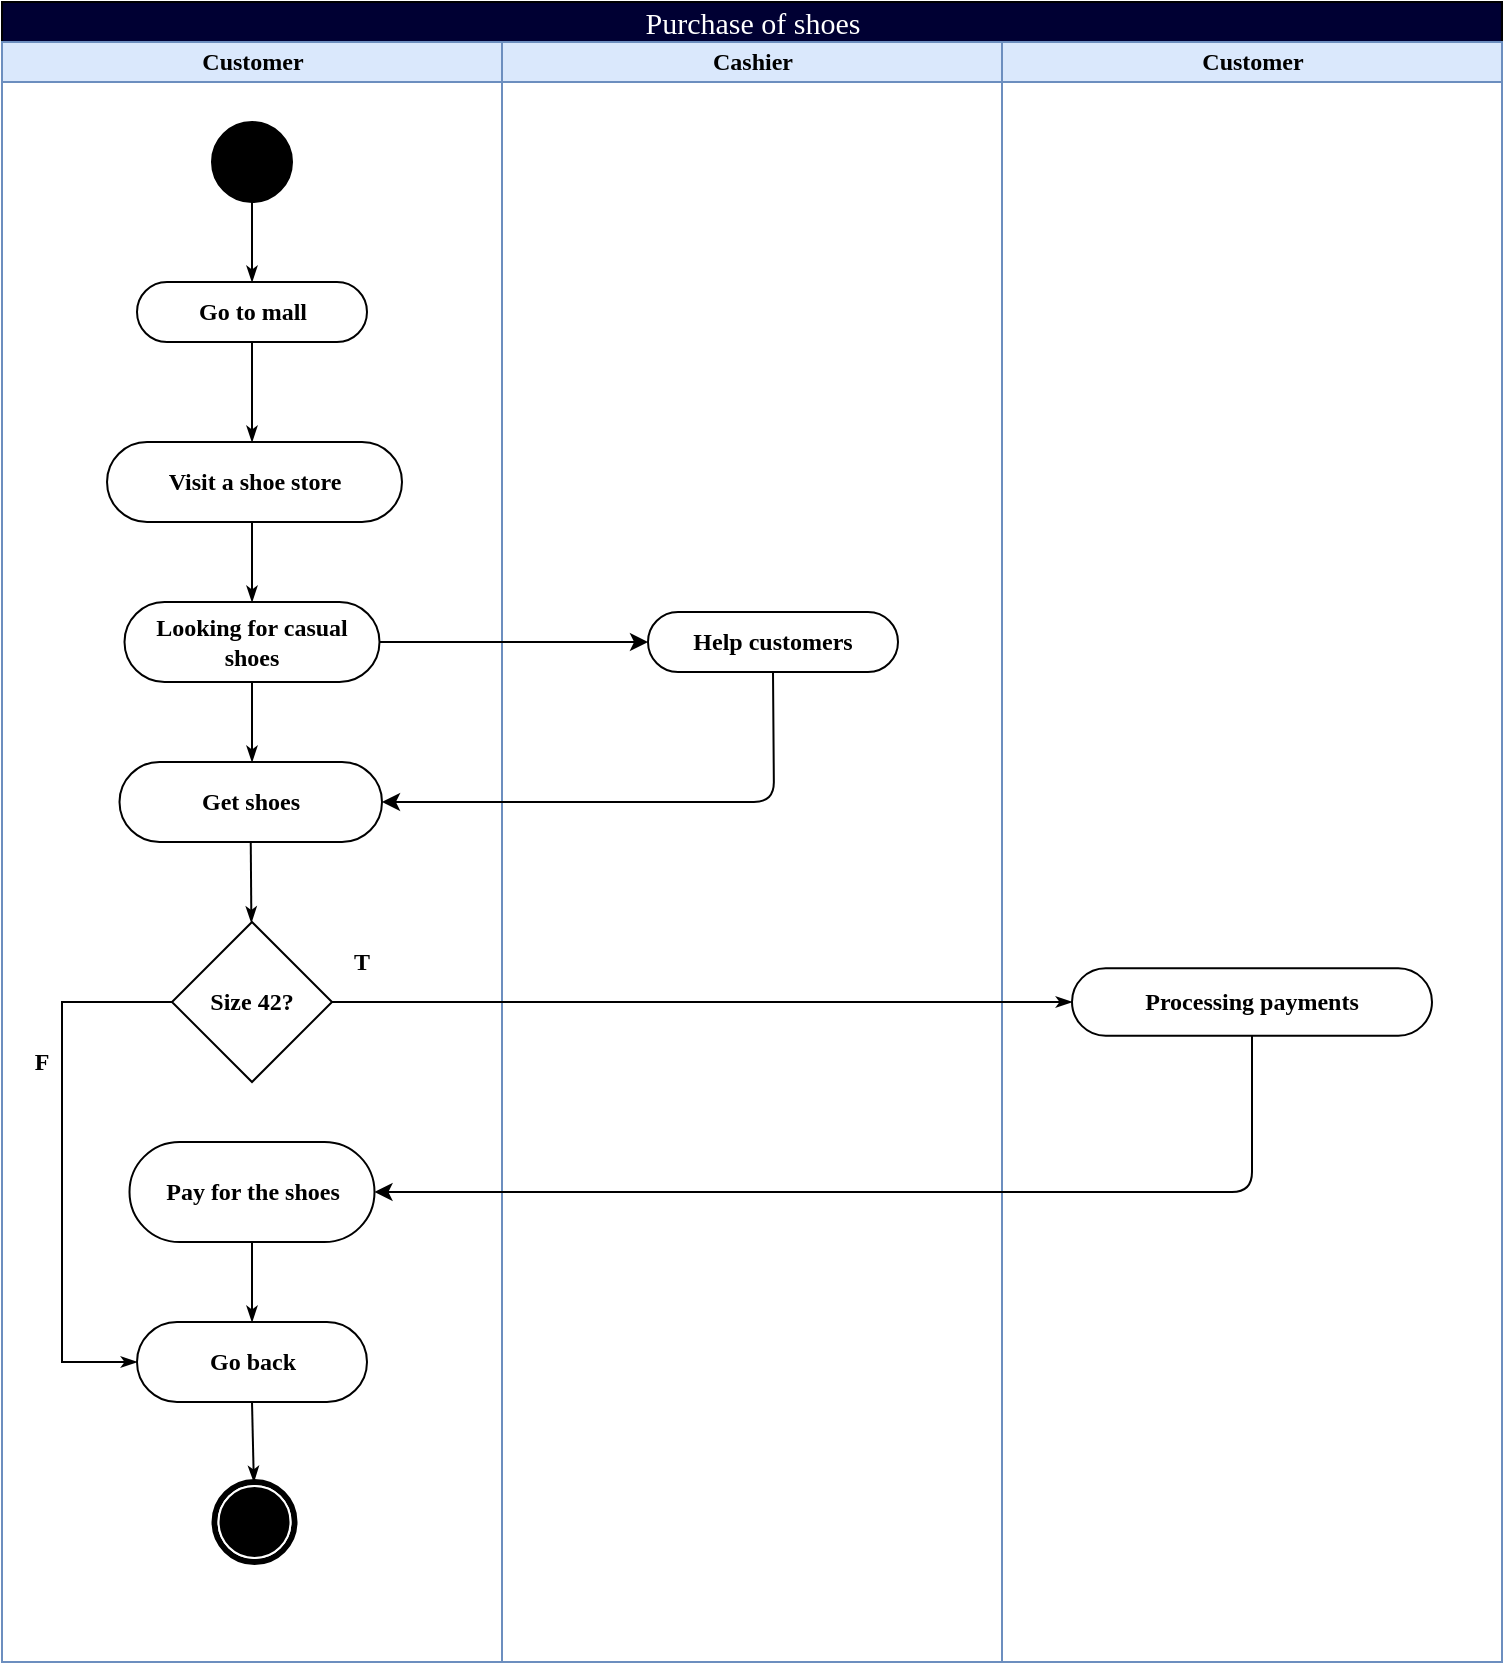 <mxfile version="13.7.6" type="github">
  <diagram name="Page-1" id="0783ab3e-0a74-02c8-0abd-f7b4e66b4bec">
    <mxGraphModel dx="1021" dy="578" grid="1" gridSize="10" guides="1" tooltips="1" connect="1" arrows="1" fold="1" page="1" pageScale="1" pageWidth="850" pageHeight="1100" background="#ffffff" math="0" shadow="0">
      <root>
        <mxCell id="0" />
        <mxCell id="1" parent="0" />
        <mxCell id="1c1d494c118603dd-1" value="Purchase of shoes" style="swimlane;html=1;childLayout=stackLayout;startSize=20;rounded=0;shadow=0;comic=0;labelBackgroundColor=none;strokeWidth=1;fontFamily=Verdana;fontSize=15;align=center;fontColor=#FFFFFF;fontStyle=0;fillColor=#000033;" parent="1" vertex="1">
          <mxGeometry x="40" width="750" height="830" as="geometry" />
        </mxCell>
        <mxCell id="1c1d494c118603dd-2" value="Customer" style="swimlane;html=1;startSize=20;fillColor=#dae8fc;strokeColor=#6c8ebf;fontFamily=Verdana;" parent="1c1d494c118603dd-1" vertex="1">
          <mxGeometry y="20" width="250" height="810" as="geometry" />
        </mxCell>
        <mxCell id="TD3ZWKv99m2VLJ3ASuZv-47" value="F" style="text;html=1;strokeColor=none;fillColor=none;align=center;verticalAlign=middle;whiteSpace=wrap;rounded=0;fontFamily=Verdana;fontSize=12;fontStyle=1" vertex="1" parent="1c1d494c118603dd-2">
          <mxGeometry y="500" width="40" height="20" as="geometry" />
        </mxCell>
        <mxCell id="TD3ZWKv99m2VLJ3ASuZv-42" value="Text" style="text;html=1;strokeColor=none;fillColor=none;align=center;verticalAlign=middle;whiteSpace=wrap;rounded=0;fontFamily=Verdana;fontSize=12;fontColor=#000000;" vertex="1" parent="1c1d494c118603dd-2">
          <mxGeometry x="104.38" y="470" width="40" height="20" as="geometry" />
        </mxCell>
        <mxCell id="TD3ZWKv99m2VLJ3ASuZv-26" value="U" style="text;html=1;strokeColor=none;fillColor=none;align=center;verticalAlign=middle;whiteSpace=wrap;rounded=0;fontFamily=Verdana;fontSize=15;fontColor=#FFFFFF;" vertex="1" parent="1c1d494c118603dd-2">
          <mxGeometry x="106.26" y="390" width="40" height="20" as="geometry" />
        </mxCell>
        <mxCell id="TD3ZWKv99m2VLJ3ASuZv-20" value="Text" style="text;html=1;strokeColor=none;fillColor=none;align=center;verticalAlign=middle;whiteSpace=wrap;rounded=0;fontFamily=Verdana;fontSize=15;fontColor=#FFFFFF;" vertex="1" parent="1c1d494c118603dd-2">
          <mxGeometry x="106.26" y="370" width="40" height="20" as="geometry" />
        </mxCell>
        <mxCell id="60571a20871a0731-4" value="" style="ellipse;whiteSpace=wrap;html=1;rounded=0;shadow=0;comic=0;labelBackgroundColor=none;strokeWidth=1;fillColor=#000000;fontFamily=Verdana;fontSize=12;align=center;" parent="1c1d494c118603dd-2" vertex="1">
          <mxGeometry x="105" y="40" width="40" height="40" as="geometry" />
        </mxCell>
        <mxCell id="1c1d494c118603dd-27" style="edgeStyle=orthogonalEdgeStyle;rounded=0;html=1;labelBackgroundColor=none;startArrow=none;startFill=0;startSize=5;endArrow=classicThin;endFill=1;endSize=5;jettySize=auto;orthogonalLoop=1;strokeWidth=1;fontFamily=Verdana;fontSize=12" parent="1c1d494c118603dd-2" source="60571a20871a0731-4" target="60571a20871a0731-8" edge="1">
          <mxGeometry relative="1" as="geometry">
            <Array as="points">
              <mxPoint x="125" y="125" />
            </Array>
          </mxGeometry>
        </mxCell>
        <mxCell id="1c1d494c118603dd-5" value="&lt;b&gt;Looking for casual shoes&lt;/b&gt;" style="rounded=1;whiteSpace=wrap;html=1;shadow=0;comic=0;labelBackgroundColor=none;strokeWidth=1;fontFamily=Verdana;fontSize=12;align=center;arcSize=50;" parent="1c1d494c118603dd-2" vertex="1">
          <mxGeometry x="61.25" y="280" width="127.5" height="40" as="geometry" />
        </mxCell>
        <mxCell id="1c1d494c118603dd-6" value="&lt;b&gt;Visit a shoe store&lt;/b&gt;" style="rounded=1;whiteSpace=wrap;html=1;shadow=0;comic=0;labelBackgroundColor=none;strokeWidth=1;fontFamily=Verdana;fontSize=12;align=center;arcSize=50;" parent="1c1d494c118603dd-2" vertex="1">
          <mxGeometry x="52.51" y="200" width="147.49" height="40" as="geometry" />
        </mxCell>
        <mxCell id="60571a20871a0731-8" value="&lt;b&gt;Go to mall&lt;br&gt;&lt;/b&gt;" style="rounded=1;whiteSpace=wrap;html=1;shadow=0;comic=0;labelBackgroundColor=none;strokeWidth=1;fontFamily=Verdana;fontSize=12;align=center;arcSize=50;" parent="1c1d494c118603dd-2" vertex="1">
          <mxGeometry x="67.5" y="120" width="115" height="30" as="geometry" />
        </mxCell>
        <mxCell id="1c1d494c118603dd-35" style="edgeStyle=none;rounded=0;html=1;labelBackgroundColor=none;startArrow=none;startFill=0;startSize=5;endArrow=classicThin;endFill=1;endSize=5;jettySize=auto;orthogonalLoop=1;strokeWidth=1;fontFamily=Verdana;fontSize=12;entryX=0.5;entryY=0;entryDx=0;entryDy=0;" parent="1c1d494c118603dd-2" target="1c1d494c118603dd-5" edge="1">
          <mxGeometry relative="1" as="geometry">
            <mxPoint x="125" y="240" as="sourcePoint" />
            <mxPoint x="310" y="215" as="targetPoint" />
          </mxGeometry>
        </mxCell>
        <mxCell id="TD3ZWKv99m2VLJ3ASuZv-24" style="edgeStyle=none;rounded=0;html=1;labelBackgroundColor=none;startArrow=none;startFill=0;startSize=5;endArrow=classicThin;endFill=1;endSize=5;jettySize=auto;orthogonalLoop=1;strokeWidth=1;fontFamily=Verdana;fontSize=12;exitX=0.5;exitY=1;exitDx=0;exitDy=0;" edge="1" parent="1c1d494c118603dd-2" source="1c1d494c118603dd-5">
          <mxGeometry relative="1" as="geometry">
            <mxPoint x="175" y="270" as="sourcePoint" />
            <mxPoint x="125" y="360" as="targetPoint" />
          </mxGeometry>
        </mxCell>
        <mxCell id="TD3ZWKv99m2VLJ3ASuZv-30" style="edgeStyle=none;rounded=0;html=1;labelBackgroundColor=none;startArrow=none;startFill=0;startSize=5;endArrow=classicThin;endFill=1;endSize=5;jettySize=auto;orthogonalLoop=1;strokeWidth=1;fontFamily=Verdana;fontSize=12;exitX=0.5;exitY=1;exitDx=0;exitDy=0;" edge="1" parent="1c1d494c118603dd-2" source="TD3ZWKv99m2VLJ3ASuZv-28" target="60571a20871a0731-5">
          <mxGeometry relative="1" as="geometry">
            <mxPoint x="175" y="550" as="sourcePoint" />
            <mxPoint x="175" y="590" as="targetPoint" />
          </mxGeometry>
        </mxCell>
        <mxCell id="TD3ZWKv99m2VLJ3ASuZv-38" value="&lt;b&gt;Get shoes&lt;br&gt;&lt;/b&gt;" style="rounded=1;whiteSpace=wrap;html=1;shadow=0;comic=0;labelBackgroundColor=none;strokeWidth=1;fontFamily=Verdana;fontSize=12;align=center;arcSize=50;" vertex="1" parent="1c1d494c118603dd-2">
          <mxGeometry x="58.75" y="360" width="131.25" height="40" as="geometry" />
        </mxCell>
        <mxCell id="TD3ZWKv99m2VLJ3ASuZv-40" value="&lt;b&gt;Size 42?&lt;/b&gt;" style="rhombus;whiteSpace=wrap;html=1;fontFamily=Verdana;fontSize=12;fontColor=#000000;fillColor=#FFFFFF;" vertex="1" parent="1c1d494c118603dd-2">
          <mxGeometry x="85" y="440" width="80" height="80" as="geometry" />
        </mxCell>
        <mxCell id="TD3ZWKv99m2VLJ3ASuZv-41" style="edgeStyle=none;rounded=0;html=1;labelBackgroundColor=none;startArrow=none;startFill=0;startSize=5;endArrow=classicThin;endFill=1;endSize=5;jettySize=auto;orthogonalLoop=1;strokeWidth=1;fontFamily=Verdana;fontSize=12;exitX=0.5;exitY=1;exitDx=0;exitDy=0;" edge="1" parent="1c1d494c118603dd-2" source="TD3ZWKv99m2VLJ3ASuZv-38" target="TD3ZWKv99m2VLJ3ASuZv-40">
          <mxGeometry relative="1" as="geometry">
            <mxPoint x="175" y="350" as="sourcePoint" />
            <mxPoint x="175" y="390" as="targetPoint" />
          </mxGeometry>
        </mxCell>
        <mxCell id="60571a20871a0731-5" value="" style="shape=mxgraph.bpmn.shape;html=1;verticalLabelPosition=bottom;labelBackgroundColor=#ffffff;verticalAlign=top;perimeter=ellipsePerimeter;outline=end;symbol=terminate;rounded=0;shadow=0;comic=0;strokeWidth=1;fontFamily=Verdana;fontSize=12;align=center;" parent="1c1d494c118603dd-2" vertex="1">
          <mxGeometry x="106.26" y="720" width="40" height="40" as="geometry" />
        </mxCell>
        <mxCell id="1c1d494c118603dd-19" value="&lt;b&gt;Pay for the shoes&lt;/b&gt;" style="rounded=1;whiteSpace=wrap;html=1;shadow=0;comic=0;labelBackgroundColor=none;strokeWidth=1;fontFamily=Verdana;fontSize=12;align=center;arcSize=50;" parent="1c1d494c118603dd-2" vertex="1">
          <mxGeometry x="63.75" y="550" width="122.5" height="50" as="geometry" />
        </mxCell>
        <mxCell id="TD3ZWKv99m2VLJ3ASuZv-28" value="&lt;b&gt;Go back&lt;/b&gt;" style="rounded=1;whiteSpace=wrap;html=1;shadow=0;comic=0;labelBackgroundColor=none;strokeWidth=1;fontFamily=Verdana;fontSize=12;align=center;arcSize=50;" vertex="1" parent="1c1d494c118603dd-2">
          <mxGeometry x="67.5" y="640" width="115" height="40" as="geometry" />
        </mxCell>
        <mxCell id="TD3ZWKv99m2VLJ3ASuZv-33" value="T" style="text;html=1;strokeColor=none;fillColor=none;align=center;verticalAlign=middle;whiteSpace=wrap;rounded=0;fontFamily=Verdana;fontSize=12;fontStyle=1" vertex="1" parent="1c1d494c118603dd-2">
          <mxGeometry x="160" y="450" width="40" height="20" as="geometry" />
        </mxCell>
        <mxCell id="TD3ZWKv99m2VLJ3ASuZv-45" style="edgeStyle=none;rounded=0;html=1;labelBackgroundColor=none;startArrow=none;startFill=0;startSize=5;endArrow=classicThin;endFill=1;endSize=5;jettySize=auto;orthogonalLoop=1;strokeWidth=1;fontFamily=Verdana;fontSize=12;exitX=0;exitY=0.5;exitDx=0;exitDy=0;entryX=0;entryY=0.5;entryDx=0;entryDy=0;" edge="1" parent="1c1d494c118603dd-2" source="TD3ZWKv99m2VLJ3ASuZv-40" target="TD3ZWKv99m2VLJ3ASuZv-28">
          <mxGeometry relative="1" as="geometry">
            <mxPoint x="174.375" y="430" as="sourcePoint" />
            <mxPoint x="20" y="660" as="targetPoint" />
            <Array as="points">
              <mxPoint x="30" y="480" />
              <mxPoint x="30" y="660" />
            </Array>
          </mxGeometry>
        </mxCell>
        <mxCell id="TD3ZWKv99m2VLJ3ASuZv-46" style="edgeStyle=none;rounded=0;html=1;labelBackgroundColor=none;startArrow=none;startFill=0;startSize=5;endArrow=classicThin;endFill=1;endSize=5;jettySize=auto;orthogonalLoop=1;strokeWidth=1;fontFamily=Verdana;fontSize=12;exitX=0.5;exitY=1;exitDx=0;exitDy=0;" edge="1" parent="1c1d494c118603dd-2" source="1c1d494c118603dd-19" target="TD3ZWKv99m2VLJ3ASuZv-28">
          <mxGeometry relative="1" as="geometry">
            <mxPoint x="176.26" y="700" as="sourcePoint" />
            <mxPoint x="176.26" y="750" as="targetPoint" />
          </mxGeometry>
        </mxCell>
        <mxCell id="1c1d494c118603dd-4" value="Cashier" style="swimlane;html=1;startSize=20;fillColor=#dae8fc;strokeColor=#6c8ebf;fontFamily=Verdana;" parent="1c1d494c118603dd-1" vertex="1">
          <mxGeometry x="250" y="20" width="250" height="810" as="geometry" />
        </mxCell>
        <mxCell id="TD3ZWKv99m2VLJ3ASuZv-7" value="&lt;b&gt;Help customers&lt;/b&gt;" style="rounded=1;whiteSpace=wrap;html=1;shadow=0;comic=0;labelBackgroundColor=none;strokeWidth=1;fontFamily=Verdana;fontSize=12;align=center;arcSize=50;" vertex="1" parent="1c1d494c118603dd-4">
          <mxGeometry x="73" y="285" width="125" height="30" as="geometry" />
        </mxCell>
        <mxCell id="1c1d494c118603dd-28" style="edgeStyle=orthogonalEdgeStyle;rounded=0;html=1;labelBackgroundColor=none;startArrow=none;startFill=0;startSize=5;endArrow=classicThin;endFill=1;endSize=5;jettySize=auto;orthogonalLoop=1;strokeWidth=1;fontFamily=Verdana;fontSize=12" parent="1c1d494c118603dd-1" source="60571a20871a0731-8" edge="1">
          <mxGeometry relative="1" as="geometry">
            <Array as="points">
              <mxPoint x="125" y="180" />
            </Array>
            <mxPoint x="125" y="220" as="targetPoint" />
          </mxGeometry>
        </mxCell>
        <mxCell id="TD3ZWKv99m2VLJ3ASuZv-4" value="Customer" style="swimlane;html=1;startSize=20;fillColor=#dae8fc;strokeColor=#6c8ebf;fontFamily=Verdana;" vertex="1" parent="1c1d494c118603dd-1">
          <mxGeometry x="500" y="20" width="250" height="810" as="geometry" />
        </mxCell>
        <mxCell id="TD3ZWKv99m2VLJ3ASuZv-9" value="&lt;b&gt;Processing payments&lt;/b&gt;" style="rounded=1;whiteSpace=wrap;html=1;shadow=0;comic=0;labelBackgroundColor=none;strokeWidth=1;fontFamily=Verdana;fontSize=12;align=center;arcSize=50;" vertex="1" parent="TD3ZWKv99m2VLJ3ASuZv-4">
          <mxGeometry x="35" y="463.13" width="180" height="33.75" as="geometry" />
        </mxCell>
        <mxCell id="TD3ZWKv99m2VLJ3ASuZv-23" value="" style="endArrow=classic;html=1;fontFamily=Verdana;fontSize=15;fontColor=#FFFFFF;exitX=1;exitY=0.5;exitDx=0;exitDy=0;" edge="1" parent="1c1d494c118603dd-1" source="1c1d494c118603dd-5" target="TD3ZWKv99m2VLJ3ASuZv-7">
          <mxGeometry width="50" height="50" relative="1" as="geometry">
            <mxPoint x="360" y="310" as="sourcePoint" />
            <mxPoint x="410" y="260" as="targetPoint" />
          </mxGeometry>
        </mxCell>
        <mxCell id="TD3ZWKv99m2VLJ3ASuZv-32" value="" style="endArrow=classic;html=1;fontFamily=Verdana;fontSize=15;fontColor=#FFFFFF;entryX=1;entryY=0.5;entryDx=0;entryDy=0;exitX=0.5;exitY=1;exitDx=0;exitDy=0;" edge="1" parent="1c1d494c118603dd-1" source="TD3ZWKv99m2VLJ3ASuZv-9" target="1c1d494c118603dd-19">
          <mxGeometry width="50" height="50" relative="1" as="geometry">
            <mxPoint x="232.5" y="530" as="sourcePoint" />
            <mxPoint x="600" y="530" as="targetPoint" />
            <Array as="points">
              <mxPoint x="625" y="595" />
            </Array>
          </mxGeometry>
        </mxCell>
        <mxCell id="TD3ZWKv99m2VLJ3ASuZv-39" value="" style="endArrow=classic;html=1;fontFamily=Verdana;fontSize=15;fontColor=#FFFFFF;exitX=0.5;exitY=1;exitDx=0;exitDy=0;" edge="1" parent="1c1d494c118603dd-1" source="TD3ZWKv99m2VLJ3ASuZv-7">
          <mxGeometry width="50" height="50" relative="1" as="geometry">
            <mxPoint x="675" y="547.5" as="sourcePoint" />
            <mxPoint x="190" y="400" as="targetPoint" />
            <Array as="points">
              <mxPoint x="386" y="400" />
            </Array>
          </mxGeometry>
        </mxCell>
        <mxCell id="TD3ZWKv99m2VLJ3ASuZv-44" style="edgeStyle=none;rounded=0;html=1;labelBackgroundColor=none;startArrow=none;startFill=0;startSize=5;endArrow=classicThin;endFill=1;endSize=5;jettySize=auto;orthogonalLoop=1;strokeWidth=1;fontFamily=Verdana;fontSize=12;exitX=1;exitY=0.5;exitDx=0;exitDy=0;entryX=0;entryY=0.5;entryDx=0;entryDy=0;" edge="1" parent="1c1d494c118603dd-1" source="TD3ZWKv99m2VLJ3ASuZv-40" target="TD3ZWKv99m2VLJ3ASuZv-9">
          <mxGeometry relative="1" as="geometry">
            <mxPoint x="174.375" y="450" as="sourcePoint" />
            <mxPoint x="530" y="500" as="targetPoint" />
          </mxGeometry>
        </mxCell>
      </root>
    </mxGraphModel>
  </diagram>
</mxfile>
